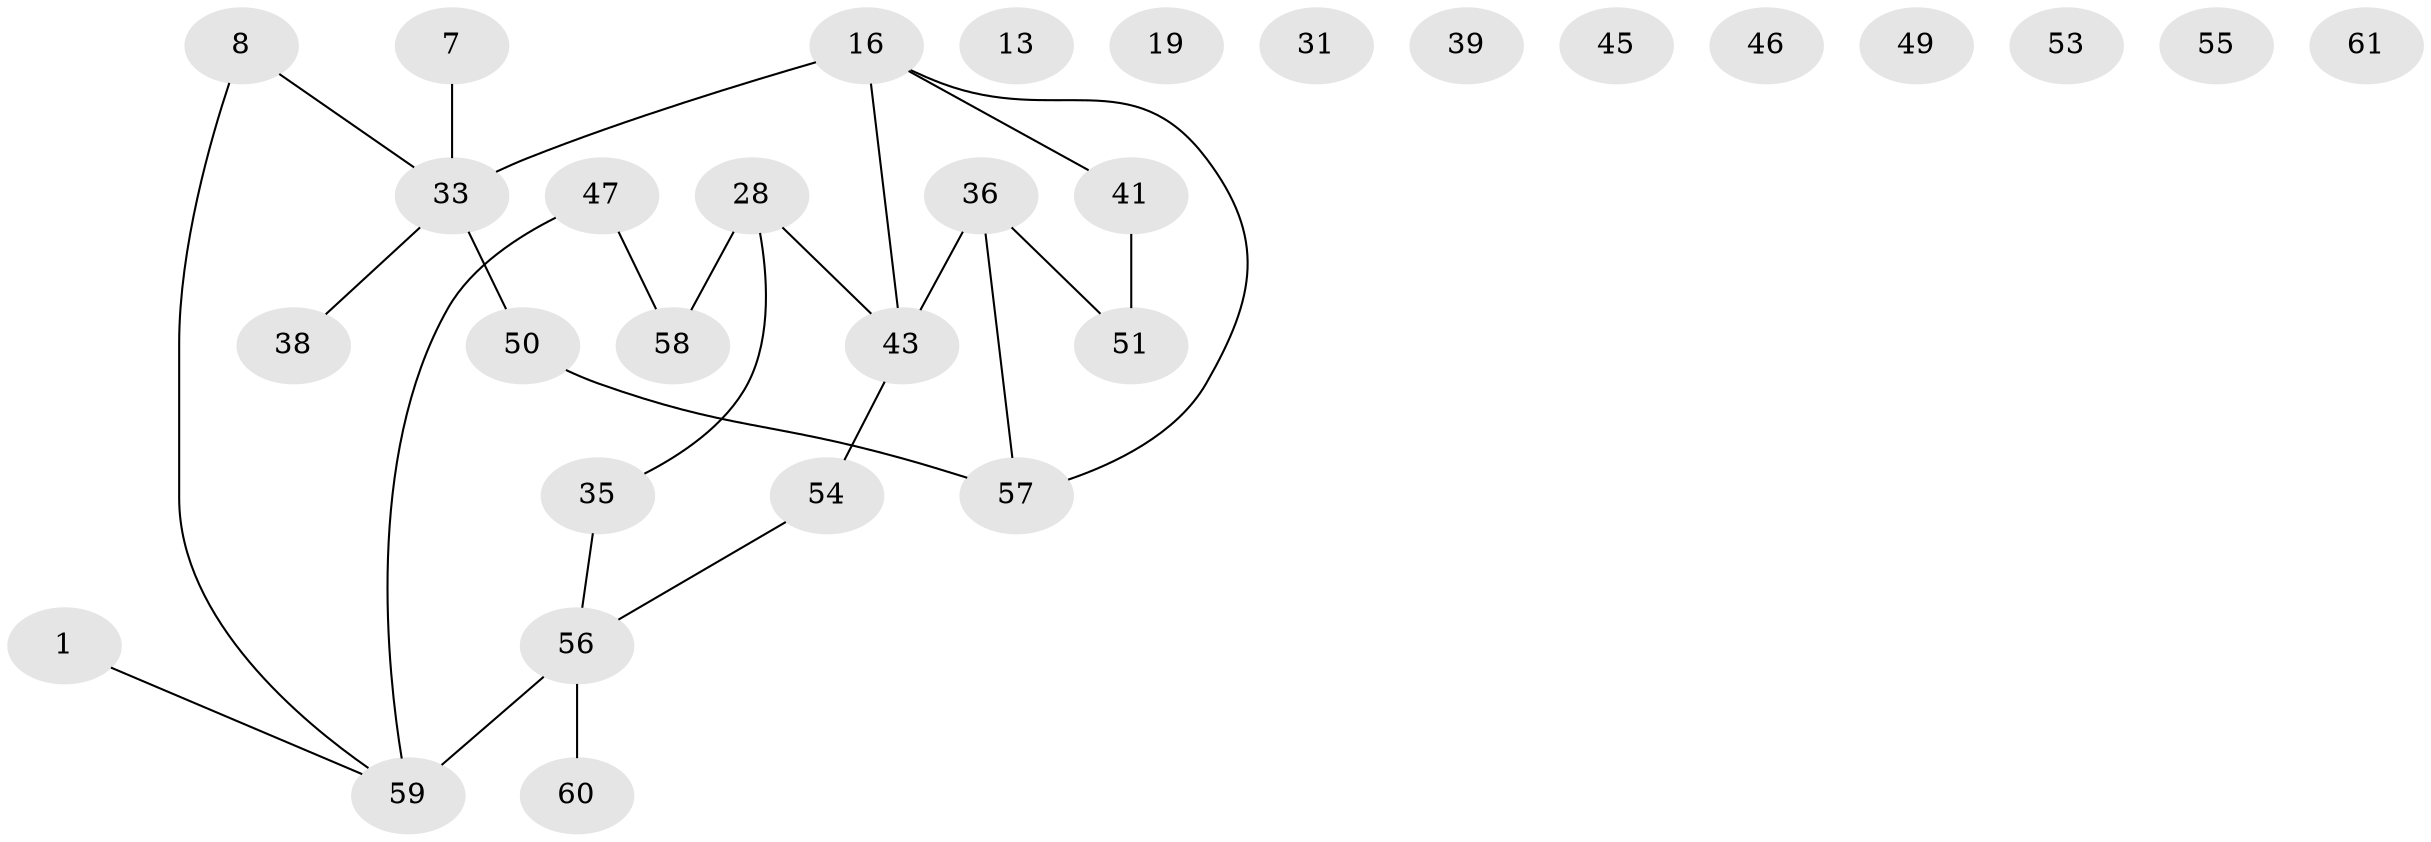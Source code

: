 // original degree distribution, {1: 0.18032786885245902, 3: 0.22950819672131148, 2: 0.3114754098360656, 4: 0.08196721311475409, 0: 0.16393442622950818, 6: 0.01639344262295082, 5: 0.01639344262295082}
// Generated by graph-tools (version 1.1) at 2025/39/03/09/25 04:39:27]
// undirected, 30 vertices, 25 edges
graph export_dot {
graph [start="1"]
  node [color=gray90,style=filled];
  1;
  7;
  8;
  13;
  16 [super="+6+9"];
  19;
  28;
  31;
  33;
  35;
  36;
  38;
  39;
  41 [super="+25"];
  43 [super="+4+22+30"];
  45;
  46;
  47 [super="+42"];
  49;
  50 [super="+27"];
  51 [super="+5+34+44"];
  53;
  54;
  55;
  56 [super="+21+29+32+48"];
  57 [super="+2+11+37"];
  58 [super="+52"];
  59;
  60 [super="+40"];
  61;
  1 -- 59;
  7 -- 33;
  8 -- 33;
  8 -- 59;
  16 -- 33 [weight=2];
  16 -- 57;
  16 -- 41;
  16 -- 43;
  28 -- 35;
  28 -- 58 [weight=2];
  28 -- 43;
  33 -- 38;
  33 -- 50;
  35 -- 56;
  36 -- 51 [weight=2];
  36 -- 57;
  36 -- 43;
  41 -- 51 [weight=2];
  43 -- 54;
  47 -- 59;
  47 -- 58;
  50 -- 57;
  54 -- 56;
  56 -- 59 [weight=2];
  56 -- 60;
}
